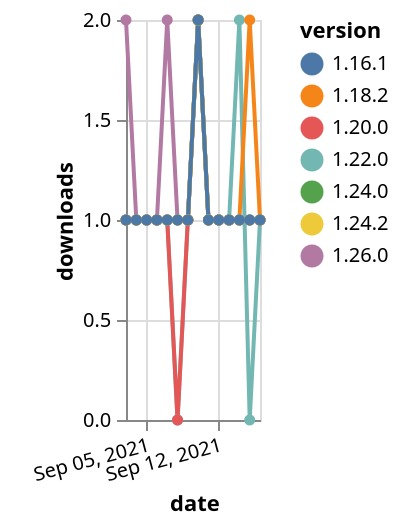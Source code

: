 {"$schema": "https://vega.github.io/schema/vega-lite/v5.json", "description": "A simple bar chart with embedded data.", "data": {"values": [{"date": "2021-09-03", "total": 206, "delta": 1, "version": "1.22.0"}, {"date": "2021-09-04", "total": 207, "delta": 1, "version": "1.22.0"}, {"date": "2021-09-05", "total": 208, "delta": 1, "version": "1.22.0"}, {"date": "2021-09-06", "total": 209, "delta": 1, "version": "1.22.0"}, {"date": "2021-09-07", "total": 210, "delta": 1, "version": "1.22.0"}, {"date": "2021-09-08", "total": 210, "delta": 0, "version": "1.22.0"}, {"date": "2021-09-09", "total": 211, "delta": 1, "version": "1.22.0"}, {"date": "2021-09-10", "total": 213, "delta": 2, "version": "1.22.0"}, {"date": "2021-09-11", "total": 214, "delta": 1, "version": "1.22.0"}, {"date": "2021-09-12", "total": 215, "delta": 1, "version": "1.22.0"}, {"date": "2021-09-13", "total": 216, "delta": 1, "version": "1.22.0"}, {"date": "2021-09-14", "total": 218, "delta": 2, "version": "1.22.0"}, {"date": "2021-09-15", "total": 218, "delta": 0, "version": "1.22.0"}, {"date": "2021-09-16", "total": 219, "delta": 1, "version": "1.22.0"}, {"date": "2021-09-03", "total": 214, "delta": 1, "version": "1.18.2"}, {"date": "2021-09-04", "total": 215, "delta": 1, "version": "1.18.2"}, {"date": "2021-09-05", "total": 216, "delta": 1, "version": "1.18.2"}, {"date": "2021-09-06", "total": 217, "delta": 1, "version": "1.18.2"}, {"date": "2021-09-07", "total": 218, "delta": 1, "version": "1.18.2"}, {"date": "2021-09-08", "total": 219, "delta": 1, "version": "1.18.2"}, {"date": "2021-09-09", "total": 220, "delta": 1, "version": "1.18.2"}, {"date": "2021-09-10", "total": 222, "delta": 2, "version": "1.18.2"}, {"date": "2021-09-11", "total": 223, "delta": 1, "version": "1.18.2"}, {"date": "2021-09-12", "total": 224, "delta": 1, "version": "1.18.2"}, {"date": "2021-09-13", "total": 225, "delta": 1, "version": "1.18.2"}, {"date": "2021-09-14", "total": 226, "delta": 1, "version": "1.18.2"}, {"date": "2021-09-15", "total": 228, "delta": 2, "version": "1.18.2"}, {"date": "2021-09-16", "total": 229, "delta": 1, "version": "1.18.2"}, {"date": "2021-09-03", "total": 114, "delta": 2, "version": "1.26.0"}, {"date": "2021-09-04", "total": 115, "delta": 1, "version": "1.26.0"}, {"date": "2021-09-05", "total": 116, "delta": 1, "version": "1.26.0"}, {"date": "2021-09-06", "total": 117, "delta": 1, "version": "1.26.0"}, {"date": "2021-09-07", "total": 119, "delta": 2, "version": "1.26.0"}, {"date": "2021-09-08", "total": 120, "delta": 1, "version": "1.26.0"}, {"date": "2021-09-09", "total": 121, "delta": 1, "version": "1.26.0"}, {"date": "2021-09-10", "total": 123, "delta": 2, "version": "1.26.0"}, {"date": "2021-09-11", "total": 124, "delta": 1, "version": "1.26.0"}, {"date": "2021-09-12", "total": 125, "delta": 1, "version": "1.26.0"}, {"date": "2021-09-13", "total": 126, "delta": 1, "version": "1.26.0"}, {"date": "2021-09-14", "total": 127, "delta": 1, "version": "1.26.0"}, {"date": "2021-09-15", "total": 128, "delta": 1, "version": "1.26.0"}, {"date": "2021-09-16", "total": 129, "delta": 1, "version": "1.26.0"}, {"date": "2021-09-03", "total": 263, "delta": 1, "version": "1.20.0"}, {"date": "2021-09-04", "total": 264, "delta": 1, "version": "1.20.0"}, {"date": "2021-09-05", "total": 265, "delta": 1, "version": "1.20.0"}, {"date": "2021-09-06", "total": 266, "delta": 1, "version": "1.20.0"}, {"date": "2021-09-07", "total": 267, "delta": 1, "version": "1.20.0"}, {"date": "2021-09-08", "total": 267, "delta": 0, "version": "1.20.0"}, {"date": "2021-09-09", "total": 268, "delta": 1, "version": "1.20.0"}, {"date": "2021-09-10", "total": 270, "delta": 2, "version": "1.20.0"}, {"date": "2021-09-11", "total": 271, "delta": 1, "version": "1.20.0"}, {"date": "2021-09-12", "total": 272, "delta": 1, "version": "1.20.0"}, {"date": "2021-09-13", "total": 273, "delta": 1, "version": "1.20.0"}, {"date": "2021-09-14", "total": 274, "delta": 1, "version": "1.20.0"}, {"date": "2021-09-15", "total": 275, "delta": 1, "version": "1.20.0"}, {"date": "2021-09-16", "total": 276, "delta": 1, "version": "1.20.0"}, {"date": "2021-09-03", "total": 157, "delta": 1, "version": "1.24.0"}, {"date": "2021-09-04", "total": 158, "delta": 1, "version": "1.24.0"}, {"date": "2021-09-05", "total": 159, "delta": 1, "version": "1.24.0"}, {"date": "2021-09-06", "total": 160, "delta": 1, "version": "1.24.0"}, {"date": "2021-09-07", "total": 161, "delta": 1, "version": "1.24.0"}, {"date": "2021-09-08", "total": 162, "delta": 1, "version": "1.24.0"}, {"date": "2021-09-09", "total": 163, "delta": 1, "version": "1.24.0"}, {"date": "2021-09-10", "total": 165, "delta": 2, "version": "1.24.0"}, {"date": "2021-09-11", "total": 166, "delta": 1, "version": "1.24.0"}, {"date": "2021-09-12", "total": 167, "delta": 1, "version": "1.24.0"}, {"date": "2021-09-13", "total": 168, "delta": 1, "version": "1.24.0"}, {"date": "2021-09-14", "total": 169, "delta": 1, "version": "1.24.0"}, {"date": "2021-09-15", "total": 170, "delta": 1, "version": "1.24.0"}, {"date": "2021-09-16", "total": 171, "delta": 1, "version": "1.24.0"}, {"date": "2021-09-03", "total": 129, "delta": 1, "version": "1.24.2"}, {"date": "2021-09-04", "total": 130, "delta": 1, "version": "1.24.2"}, {"date": "2021-09-05", "total": 131, "delta": 1, "version": "1.24.2"}, {"date": "2021-09-06", "total": 132, "delta": 1, "version": "1.24.2"}, {"date": "2021-09-07", "total": 133, "delta": 1, "version": "1.24.2"}, {"date": "2021-09-08", "total": 134, "delta": 1, "version": "1.24.2"}, {"date": "2021-09-09", "total": 135, "delta": 1, "version": "1.24.2"}, {"date": "2021-09-10", "total": 137, "delta": 2, "version": "1.24.2"}, {"date": "2021-09-11", "total": 138, "delta": 1, "version": "1.24.2"}, {"date": "2021-09-12", "total": 139, "delta": 1, "version": "1.24.2"}, {"date": "2021-09-13", "total": 140, "delta": 1, "version": "1.24.2"}, {"date": "2021-09-14", "total": 141, "delta": 1, "version": "1.24.2"}, {"date": "2021-09-15", "total": 142, "delta": 1, "version": "1.24.2"}, {"date": "2021-09-16", "total": 143, "delta": 1, "version": "1.24.2"}, {"date": "2021-09-03", "total": 256, "delta": 1, "version": "1.16.1"}, {"date": "2021-09-04", "total": 257, "delta": 1, "version": "1.16.1"}, {"date": "2021-09-05", "total": 258, "delta": 1, "version": "1.16.1"}, {"date": "2021-09-06", "total": 259, "delta": 1, "version": "1.16.1"}, {"date": "2021-09-07", "total": 260, "delta": 1, "version": "1.16.1"}, {"date": "2021-09-08", "total": 261, "delta": 1, "version": "1.16.1"}, {"date": "2021-09-09", "total": 262, "delta": 1, "version": "1.16.1"}, {"date": "2021-09-10", "total": 264, "delta": 2, "version": "1.16.1"}, {"date": "2021-09-11", "total": 265, "delta": 1, "version": "1.16.1"}, {"date": "2021-09-12", "total": 266, "delta": 1, "version": "1.16.1"}, {"date": "2021-09-13", "total": 267, "delta": 1, "version": "1.16.1"}, {"date": "2021-09-14", "total": 268, "delta": 1, "version": "1.16.1"}, {"date": "2021-09-15", "total": 269, "delta": 1, "version": "1.16.1"}, {"date": "2021-09-16", "total": 270, "delta": 1, "version": "1.16.1"}]}, "width": "container", "mark": {"type": "line", "point": {"filled": true}}, "encoding": {"x": {"field": "date", "type": "temporal", "timeUnit": "yearmonthdate", "title": "date", "axis": {"labelAngle": -15}}, "y": {"field": "delta", "type": "quantitative", "title": "downloads"}, "color": {"field": "version", "type": "nominal"}, "tooltip": {"field": "delta"}}}